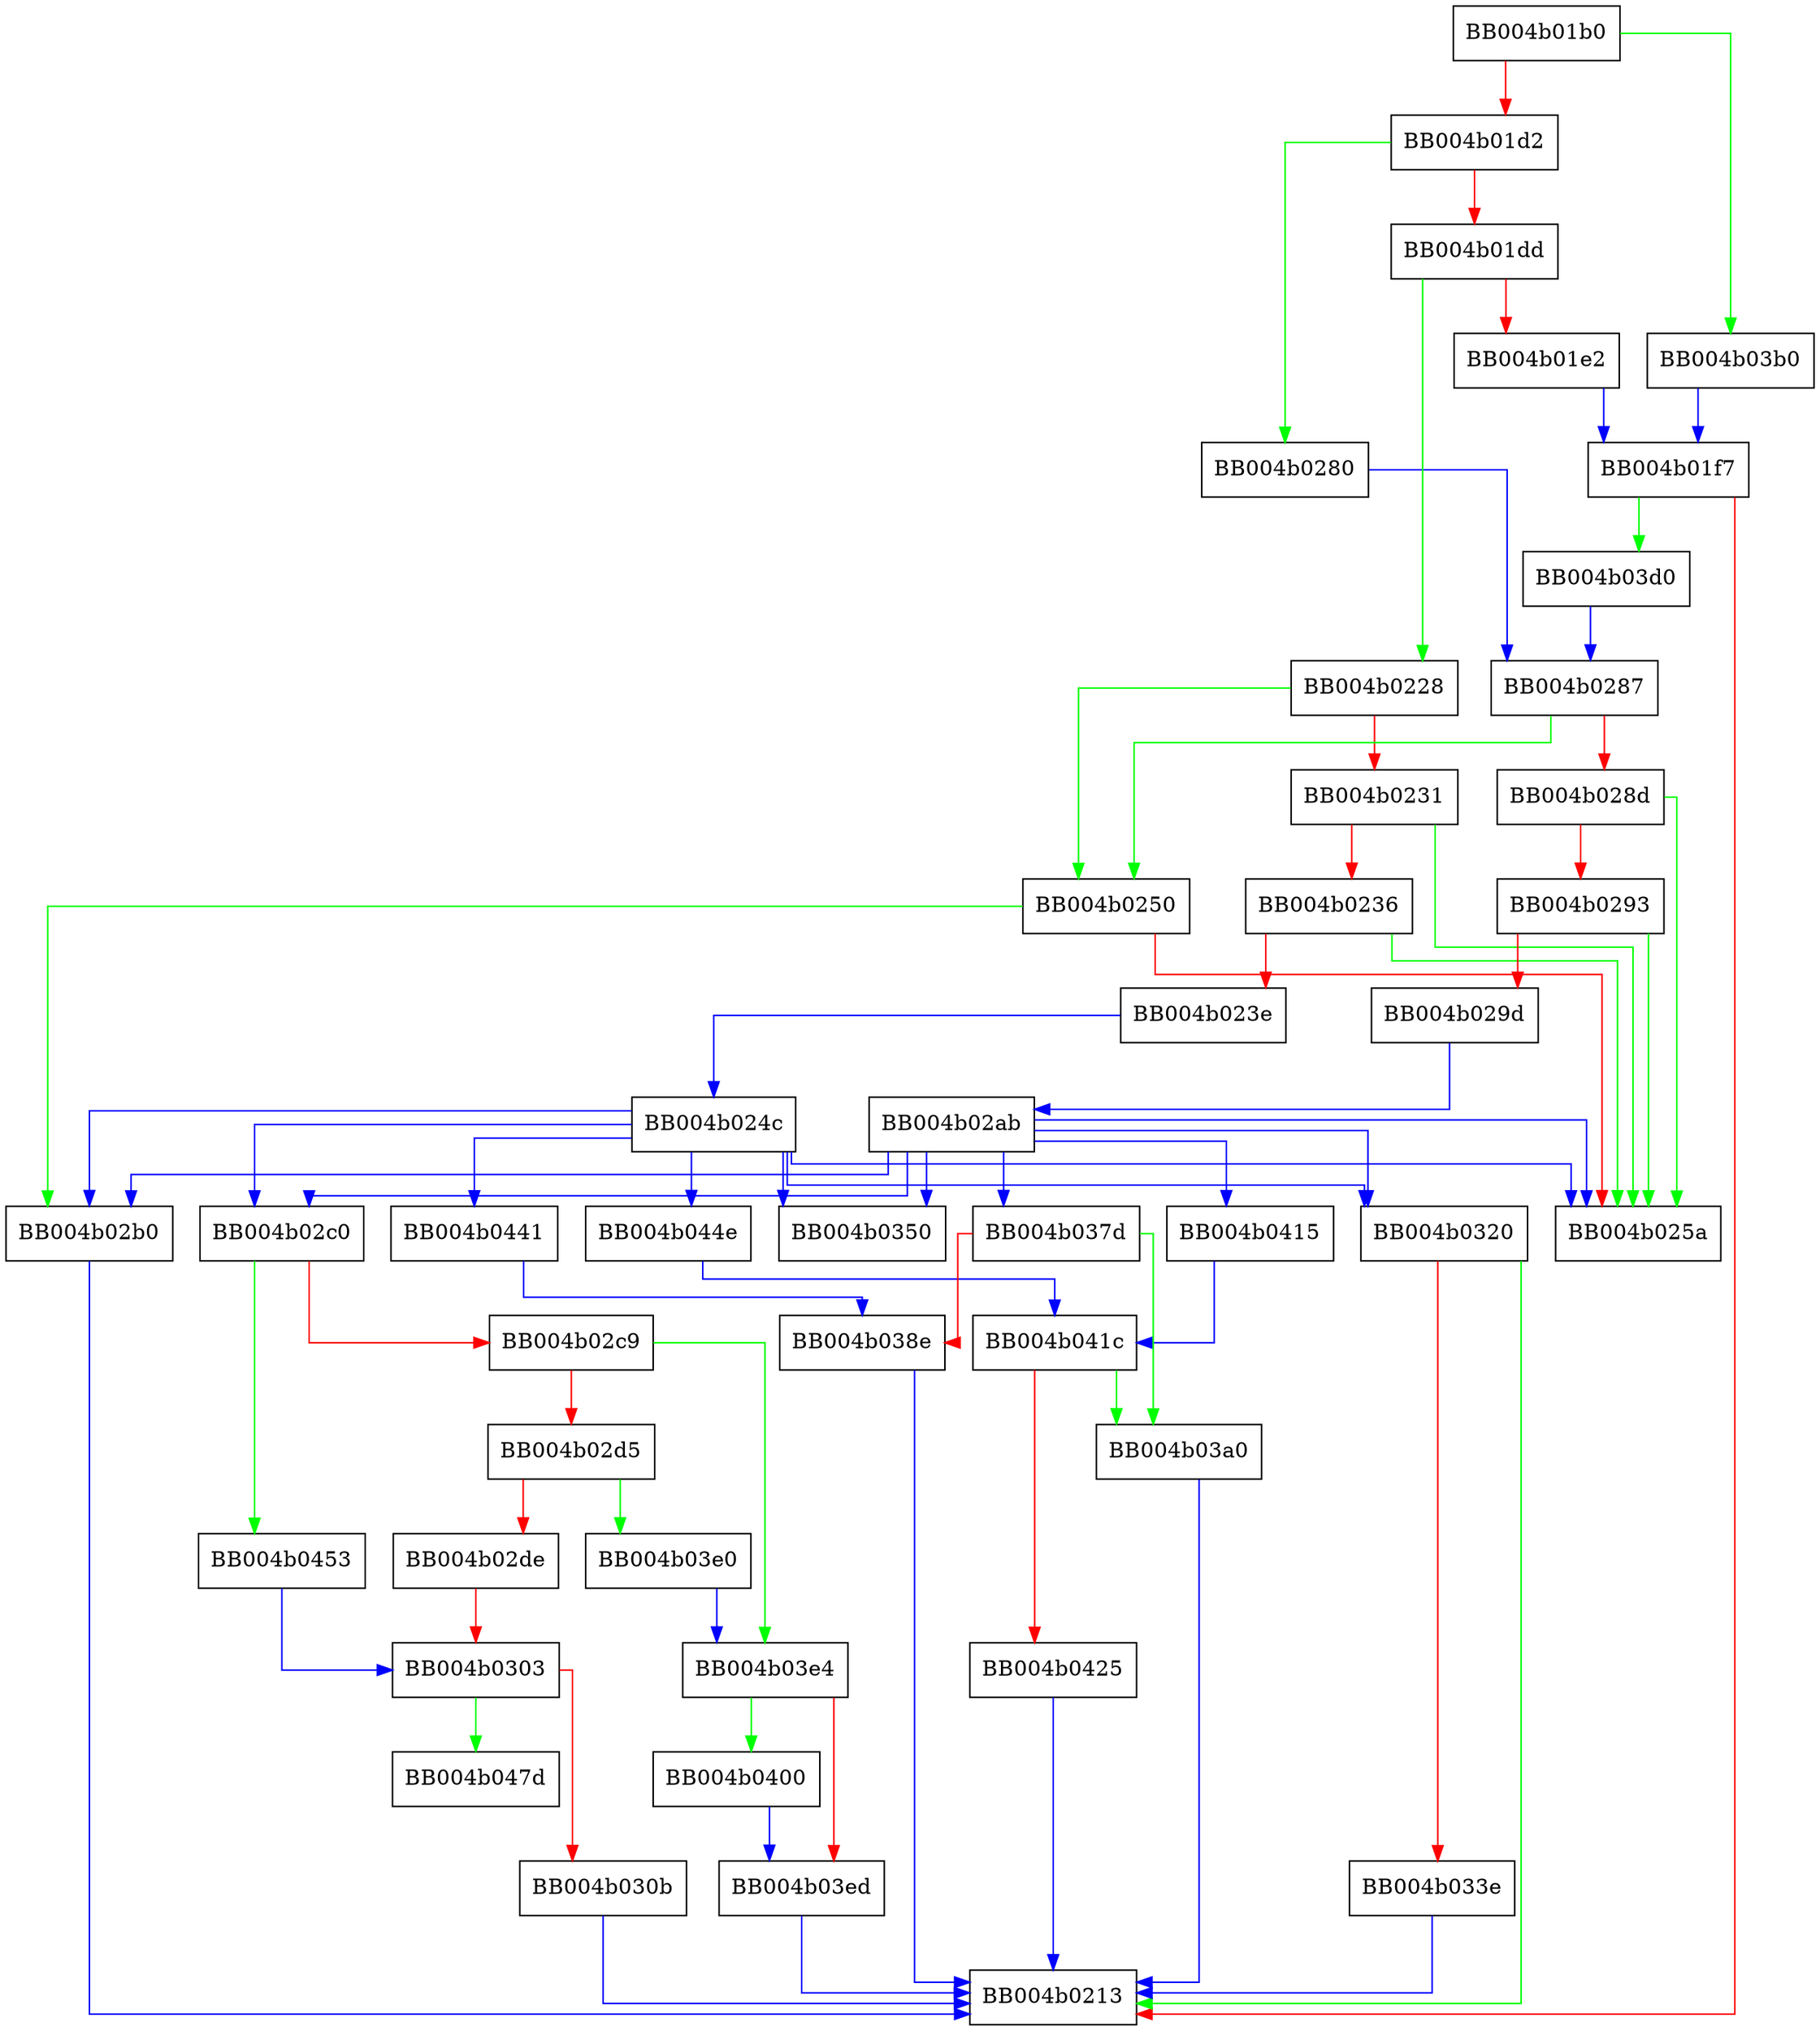 digraph ossl_quic_ctrl {
  node [shape="box"];
  graph [splines=ortho];
  BB004b01b0 -> BB004b03b0 [color="green"];
  BB004b01b0 -> BB004b01d2 [color="red"];
  BB004b01d2 -> BB004b0280 [color="green"];
  BB004b01d2 -> BB004b01dd [color="red"];
  BB004b01dd -> BB004b0228 [color="green"];
  BB004b01dd -> BB004b01e2 [color="red"];
  BB004b01e2 -> BB004b01f7 [color="blue"];
  BB004b01f7 -> BB004b03d0 [color="green"];
  BB004b01f7 -> BB004b0213 [color="red"];
  BB004b0228 -> BB004b0250 [color="green"];
  BB004b0228 -> BB004b0231 [color="red"];
  BB004b0231 -> BB004b025a [color="green"];
  BB004b0231 -> BB004b0236 [color="red"];
  BB004b0236 -> BB004b025a [color="green"];
  BB004b0236 -> BB004b023e [color="red"];
  BB004b023e -> BB004b024c [color="blue"];
  BB004b024c -> BB004b0350 [color="blue"];
  BB004b024c -> BB004b025a [color="blue"];
  BB004b024c -> BB004b044e [color="blue"];
  BB004b024c -> BB004b02b0 [color="blue"];
  BB004b024c -> BB004b0320 [color="blue"];
  BB004b024c -> BB004b02c0 [color="blue"];
  BB004b024c -> BB004b0441 [color="blue"];
  BB004b0250 -> BB004b02b0 [color="green"];
  BB004b0250 -> BB004b025a [color="red"];
  BB004b0280 -> BB004b0287 [color="blue"];
  BB004b0287 -> BB004b0250 [color="green"];
  BB004b0287 -> BB004b028d [color="red"];
  BB004b028d -> BB004b025a [color="green"];
  BB004b028d -> BB004b0293 [color="red"];
  BB004b0293 -> BB004b025a [color="green"];
  BB004b0293 -> BB004b029d [color="red"];
  BB004b029d -> BB004b02ab [color="blue"];
  BB004b02ab -> BB004b0350 [color="blue"];
  BB004b02ab -> BB004b025a [color="blue"];
  BB004b02ab -> BB004b0415 [color="blue"];
  BB004b02ab -> BB004b02b0 [color="blue"];
  BB004b02ab -> BB004b0320 [color="blue"];
  BB004b02ab -> BB004b02c0 [color="blue"];
  BB004b02ab -> BB004b037d [color="blue"];
  BB004b02b0 -> BB004b0213 [color="blue"];
  BB004b02c0 -> BB004b0453 [color="green"];
  BB004b02c0 -> BB004b02c9 [color="red"];
  BB004b02c9 -> BB004b03e4 [color="green"];
  BB004b02c9 -> BB004b02d5 [color="red"];
  BB004b02d5 -> BB004b03e0 [color="green"];
  BB004b02d5 -> BB004b02de [color="red"];
  BB004b02de -> BB004b0303 [color="red"];
  BB004b0303 -> BB004b047d [color="green"];
  BB004b0303 -> BB004b030b [color="red"];
  BB004b030b -> BB004b0213 [color="blue"];
  BB004b0320 -> BB004b0213 [color="green"];
  BB004b0320 -> BB004b033e [color="red"];
  BB004b033e -> BB004b0213 [color="blue"];
  BB004b037d -> BB004b03a0 [color="green"];
  BB004b037d -> BB004b038e [color="red"];
  BB004b038e -> BB004b0213 [color="blue"];
  BB004b03a0 -> BB004b0213 [color="blue"];
  BB004b03b0 -> BB004b01f7 [color="blue"];
  BB004b03d0 -> BB004b0287 [color="blue"];
  BB004b03e0 -> BB004b03e4 [color="blue"];
  BB004b03e4 -> BB004b0400 [color="green"];
  BB004b03e4 -> BB004b03ed [color="red"];
  BB004b03ed -> BB004b0213 [color="blue"];
  BB004b0400 -> BB004b03ed [color="blue"];
  BB004b0415 -> BB004b041c [color="blue"];
  BB004b041c -> BB004b03a0 [color="green"];
  BB004b041c -> BB004b0425 [color="red"];
  BB004b0425 -> BB004b0213 [color="blue"];
  BB004b0441 -> BB004b038e [color="blue"];
  BB004b044e -> BB004b041c [color="blue"];
  BB004b0453 -> BB004b0303 [color="blue"];
}